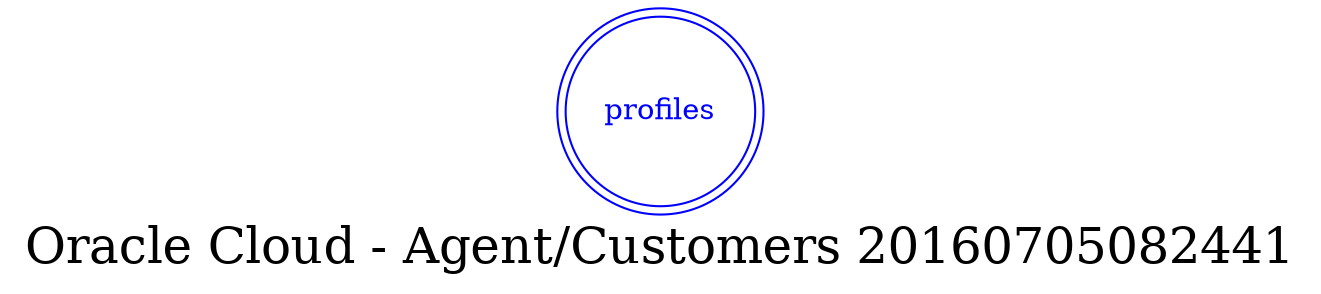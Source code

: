 digraph LexiconGraph {
graph[label="Oracle Cloud - Agent/Customers 20160705082441", fontsize=24]
splines=true
"profiles" [color=blue, fontcolor=blue, shape=doublecircle]
}

